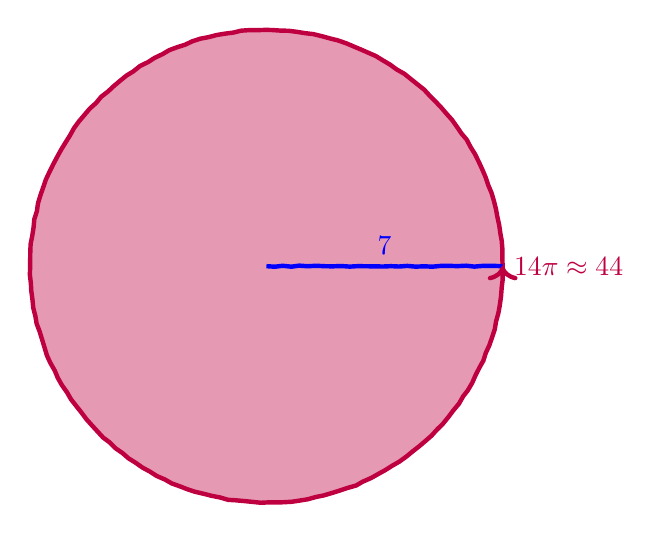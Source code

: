 \begin{tikzpicture}
    \draw[purple, decorate, decoration={random steps,segment length=3pt,amplitude=0.2pt}, ultra thick,fill=purple!40!white] (0,0) circle (3) node [right,xshift=3cm] {$14\pi\linebreak\approx 44$};
    \draw[blue, decorate, decoration={random steps,segment length=3pt,amplitude=0.2pt}, ultra thick] (0,0) -- (3,0) node [midway, above] {$7$};
    \draw[->,purple, decorate, decoration={random steps,segment length=3pt,amplitude=0.2pt}, ultra thick] (3,0)--(3,0);
\end{tikzpicture}
